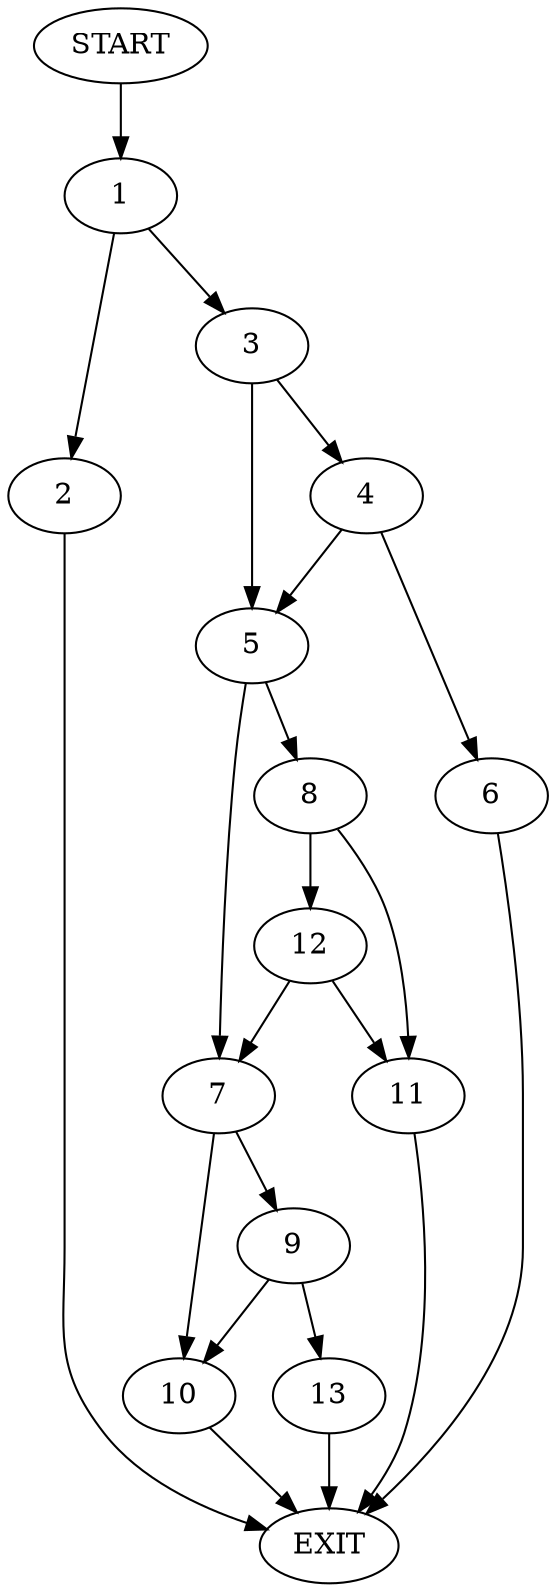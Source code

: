 digraph {
0 [label="START"]
14 [label="EXIT"]
0 -> 1
1 -> 2
1 -> 3
3 -> 4
3 -> 5
2 -> 14
4 -> 5
4 -> 6
5 -> 7
5 -> 8
6 -> 14
7 -> 9
7 -> 10
8 -> 11
8 -> 12
11 -> 14
12 -> 11
12 -> 7
9 -> 13
9 -> 10
10 -> 14
13 -> 14
}
